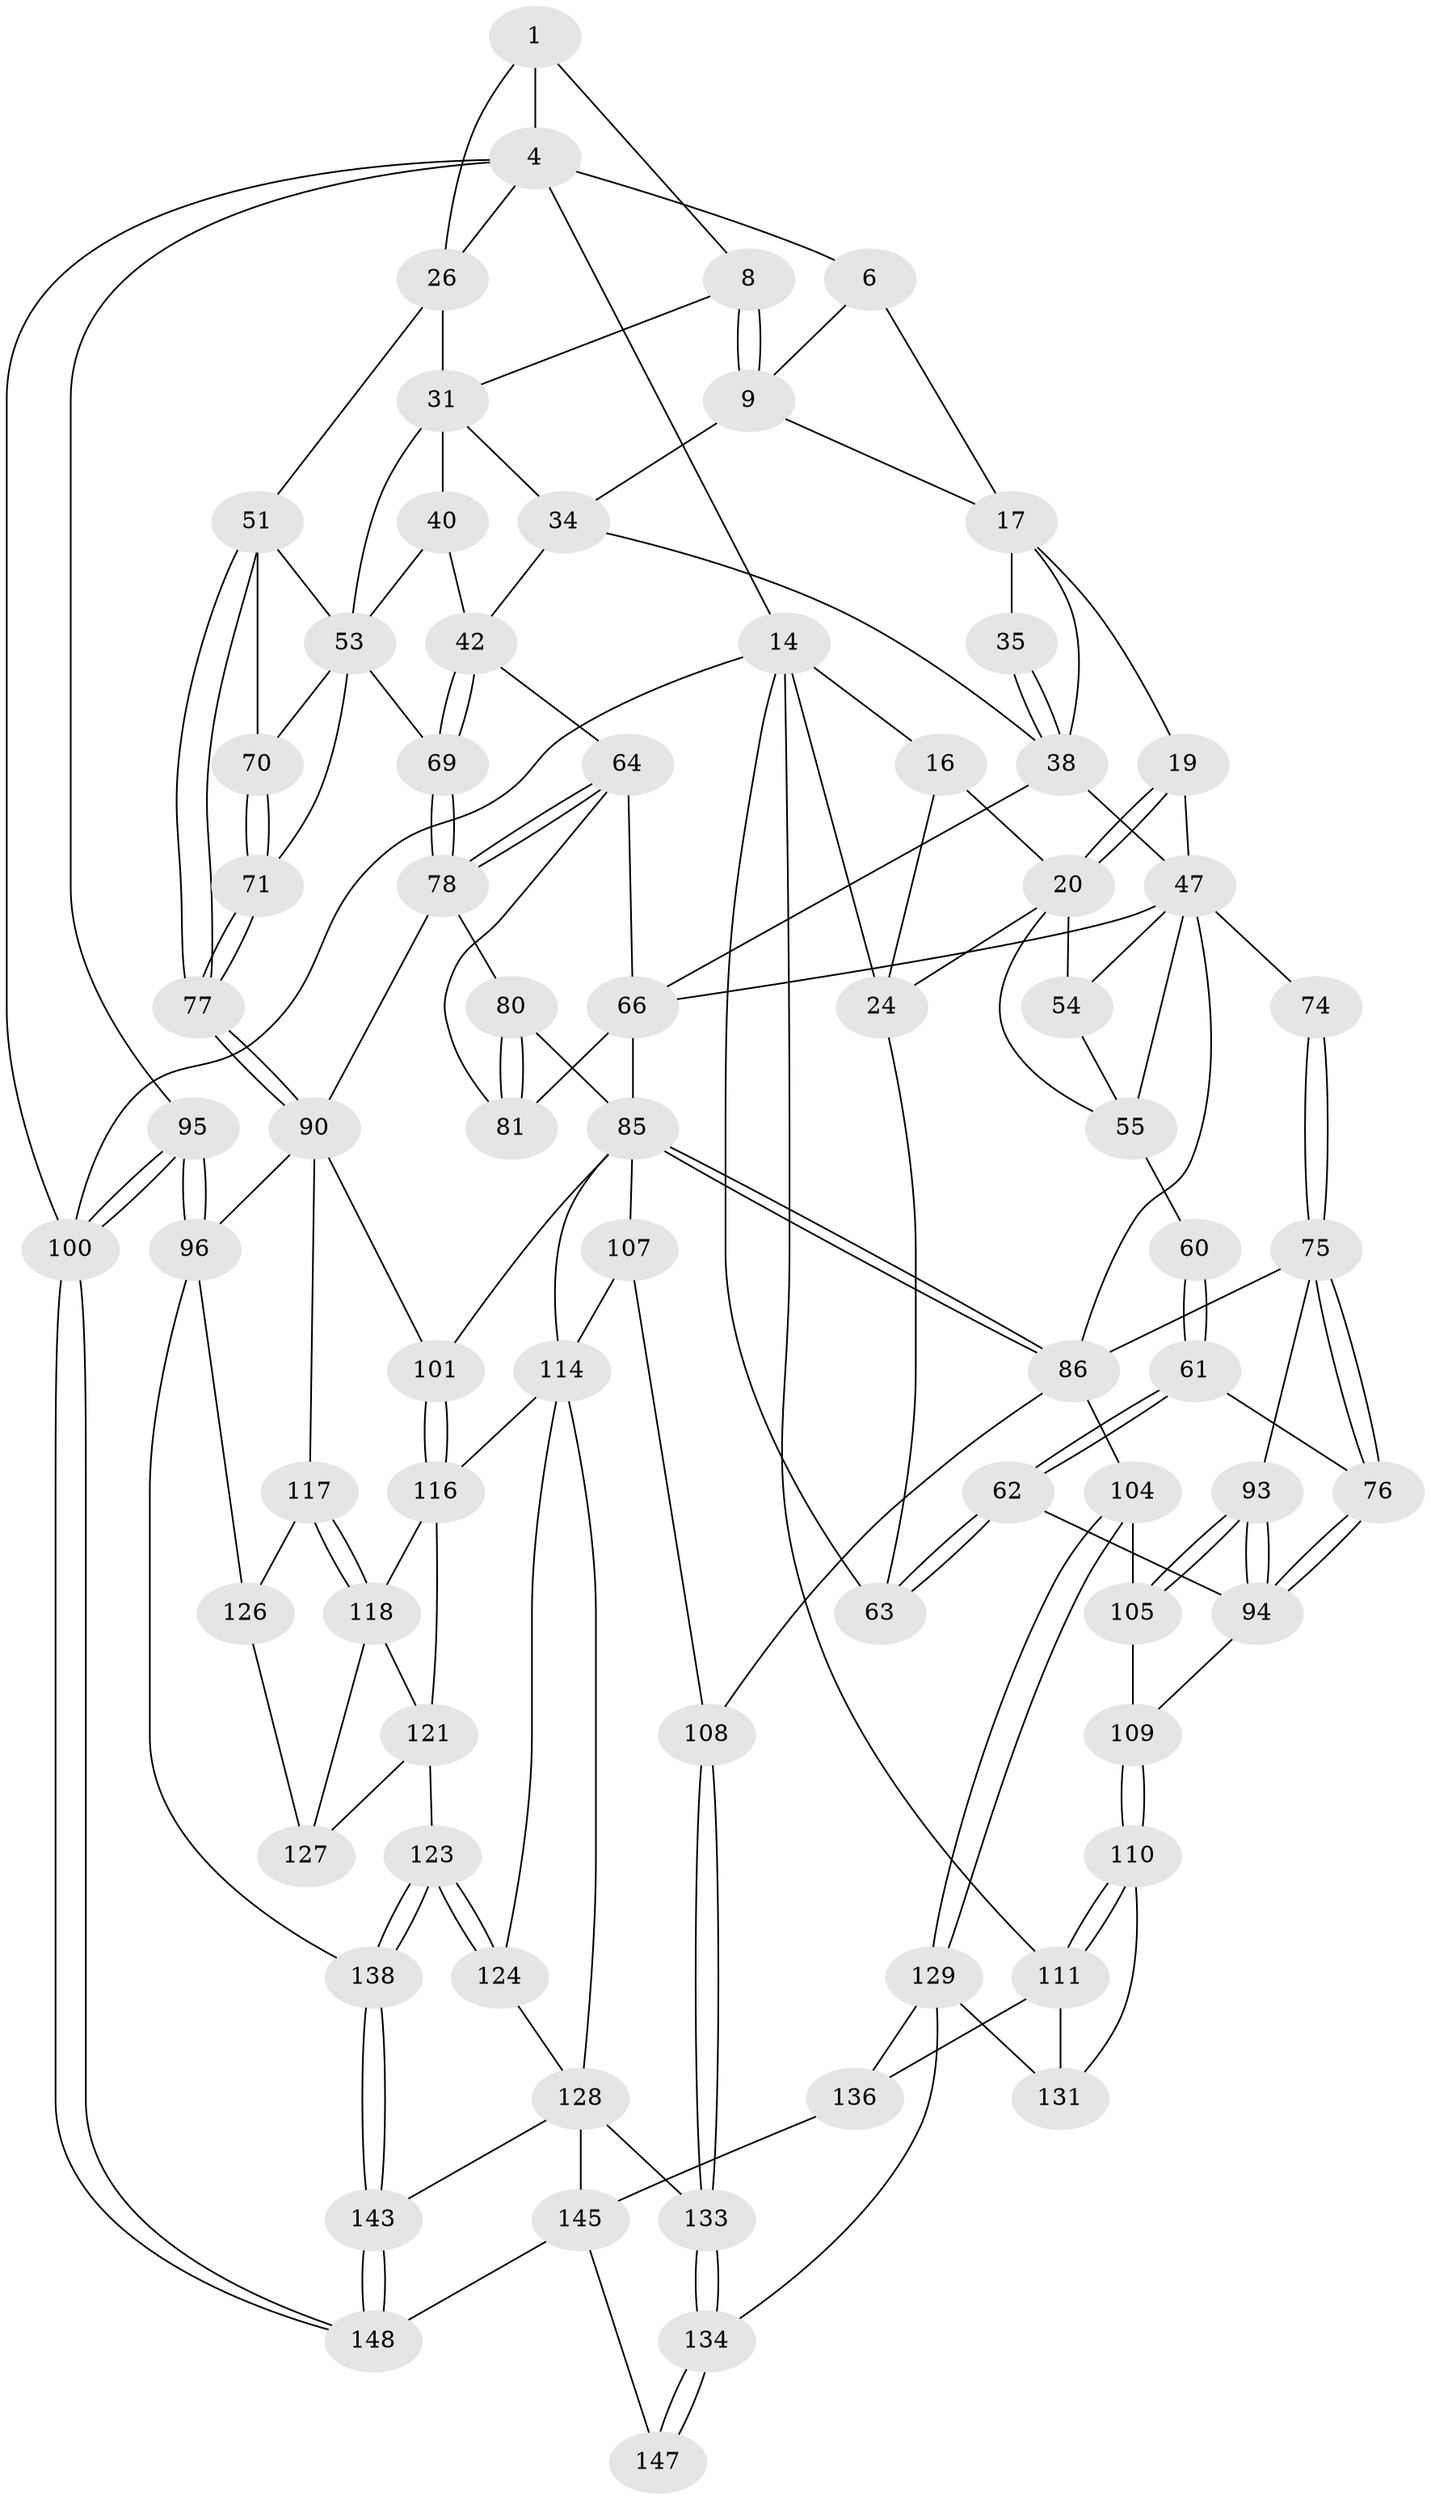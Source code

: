 // original degree distribution, {3: 0.02, 4: 0.21333333333333335, 5: 0.5533333333333333, 6: 0.21333333333333335}
// Generated by graph-tools (version 1.1) at 2025/21/03/04/25 18:21:21]
// undirected, 75 vertices, 172 edges
graph export_dot {
graph [start="1"]
  node [color=gray90,style=filled];
  1 [pos="+0.8640115555436323+0",super="+2+7"];
  4 [pos="+1+0",super="+5+25"];
  6 [pos="+0.7975073548537487+0",super="+10"];
  8 [pos="+0.7496492434894247+0.15687765748665725"];
  9 [pos="+0.6205189667344326+0.03454876487421082",super="+22"];
  14 [pos="+0+0",super="+15+112"];
  16 [pos="+0.18104077731109788+0",super="+21"];
  17 [pos="+0.3510736980514532+0.016723995670076413",super="+23+18"];
  19 [pos="+0.29707152817164384+0.23078794050962562"];
  20 [pos="+0.23534900703991396+0.22480150202653715",super="+28"];
  24 [pos="+0.07193261613035484+0.14513994579030037",super="+30"];
  26 [pos="+1+0.3323368599319286",super="+27"];
  31 [pos="+0.8765386566407799+0.267145243969306",super="+32+44"];
  34 [pos="+0.647913817688487+0.2630918152798178",super="+37"];
  35 [pos="+0.47549934042760855+0.20785389177135996"];
  38 [pos="+0.5354020708003412+0.30949466634994494",super="+45"];
  40 [pos="+0.7451055260751881+0.3375405063180834",super="+41"];
  42 [pos="+0.7340168162642159+0.36120635979001764",super="+43"];
  47 [pos="+0.3846009669666397+0.4503649332990017",super="+72+48"];
  51 [pos="+0.9822702733930284+0.4006908882852183",super="+52"];
  53 [pos="+0.8474775949928638+0.3310086957748355",super="+58"];
  54 [pos="+0.22889895198085414+0.3711685707586386"];
  55 [pos="+0.20072958691878479+0.4096090017270718",super="+56"];
  60 [pos="+0.0743158785972841+0.4431029024824548"];
  61 [pos="+0.021586517739278832+0.5030873375292915"];
  62 [pos="+0+0.5168067409449738"];
  63 [pos="+0+0.4932026060570676"];
  64 [pos="+0.6520119066032667+0.4071587356253574",super="+65"];
  66 [pos="+0.5636083258786784+0.46395832916856034",super="+83"];
  69 [pos="+0.7561417264465968+0.5029537599760838"];
  70 [pos="+0.8561044748251033+0.4287830155521949"];
  71 [pos="+0.8351075540989378+0.5080597823174097"];
  74 [pos="+0.20957574658251119+0.4772210015281432"];
  75 [pos="+0.18130954028579335+0.510788263412174",super="+89"];
  76 [pos="+0.0791904770333358+0.5130912601521842"];
  77 [pos="+0.868228693829421+0.5426670170872687"];
  78 [pos="+0.7162042810578987+0.5177971750377242",super="+79"];
  80 [pos="+0.651426585996108+0.5767981444795122"];
  81 [pos="+0.6405541500140216+0.5623644443938893"];
  85 [pos="+0.4558376699265936+0.5928728453348888",super="+98"];
  86 [pos="+0.4547373932580945+0.594315463494754",super="+103+87"];
  90 [pos="+0.8981741330263258+0.6045344103513306",super="+91+97"];
  93 [pos="+0.23527122055163138+0.6607137298930806"];
  94 [pos="+0.22275663313900948+0.657115634693468",super="+99"];
  95 [pos="+1+0.7005085932751555"];
  96 [pos="+1+0.6955618335063187",super="+137"];
  100 [pos="+1+1"];
  101 [pos="+0.7461507891008595+0.6769482522690653"];
  104 [pos="+0.27747955240839+0.7037545530971097"];
  105 [pos="+0.24368719758129606+0.6812441846096347"];
  107 [pos="+0.5190124139646135+0.7429481335125036"];
  108 [pos="+0.4366792699248852+0.7376181004534358"];
  109 [pos="+0.07310507299393604+0.6860414146040904",super="+113"];
  110 [pos="+0.04640840132767705+0.7967726176267972",super="+132"];
  111 [pos="+0+1",super="+141"];
  114 [pos="+0.6238368849898783+0.731233202287308",super="+120+115"];
  116 [pos="+0.7443884575651416+0.697502714204669",super="+119"];
  117 [pos="+0.9083251435784981+0.7331264117993569"];
  118 [pos="+0.855570470652069+0.7382529529594746",super="+125"];
  121 [pos="+0.7632485298711886+0.7280802712645416",super="+122"];
  123 [pos="+0.7493716619908855+0.865398070231727"];
  124 [pos="+0.6882164153114381+0.8228670105827876"];
  126 [pos="+0.8445699245772377+0.8096131657090124"];
  127 [pos="+0.8267433865595181+0.8032679348018351"];
  128 [pos="+0.6060088448596889+0.8375174504667467",super="+139"];
  129 [pos="+0.2769318285729656+0.7786338788020517",super="+135+130"];
  131 [pos="+0.18685713929291342+0.8121198177874575"];
  133 [pos="+0.4279852928918118+0.8564036437326691"];
  134 [pos="+0.4232907222783139+0.8622401471233075"];
  136 [pos="+0.2584787164780854+0.9830447712154892",super="+142"];
  138 [pos="+0.8042641817836731+1"];
  143 [pos="+0.8043938098901362+1"];
  145 [pos="+0.6048206558868112+0.9533489315209762",super="+149+146"];
  147 [pos="+0.500638746108154+1"];
  148 [pos="+0.8955697259494809+1"];
  1 -- 4;
  1 -- 8;
  1 -- 26;
  4 -- 100;
  4 -- 6;
  4 -- 14;
  4 -- 26;
  4 -- 95;
  6 -- 9;
  6 -- 17;
  8 -- 9;
  8 -- 9;
  8 -- 31;
  9 -- 34;
  9 -- 17;
  14 -- 16;
  14 -- 24 [weight=2];
  14 -- 100;
  14 -- 63;
  14 -- 111;
  16 -- 24;
  16 -- 20;
  17 -- 35 [weight=2];
  17 -- 19;
  17 -- 38;
  19 -- 20;
  19 -- 20;
  19 -- 47;
  20 -- 24;
  20 -- 54;
  20 -- 55;
  24 -- 63;
  26 -- 51;
  26 -- 31;
  31 -- 40 [weight=2];
  31 -- 34;
  31 -- 53;
  34 -- 38;
  34 -- 42;
  35 -- 38;
  35 -- 38;
  38 -- 66;
  38 -- 47 [weight=2];
  40 -- 42;
  40 -- 53;
  42 -- 69;
  42 -- 69;
  42 -- 64;
  47 -- 55;
  47 -- 54;
  47 -- 74 [weight=2];
  47 -- 86;
  47 -- 66;
  51 -- 77;
  51 -- 77;
  51 -- 53;
  51 -- 70;
  53 -- 69;
  53 -- 70;
  53 -- 71;
  54 -- 55;
  55 -- 60 [weight=2];
  60 -- 61;
  60 -- 61;
  61 -- 62;
  61 -- 62;
  61 -- 76;
  62 -- 63;
  62 -- 63;
  62 -- 94;
  64 -- 78;
  64 -- 78;
  64 -- 81;
  64 -- 66;
  66 -- 81;
  66 -- 85;
  69 -- 78;
  69 -- 78;
  70 -- 71;
  70 -- 71;
  71 -- 77;
  71 -- 77;
  74 -- 75;
  74 -- 75;
  75 -- 76;
  75 -- 76;
  75 -- 93;
  75 -- 86 [weight=2];
  76 -- 94;
  76 -- 94;
  77 -- 90;
  77 -- 90;
  78 -- 80;
  78 -- 90;
  80 -- 81;
  80 -- 81;
  80 -- 85;
  85 -- 86;
  85 -- 86;
  85 -- 114;
  85 -- 101;
  85 -- 107;
  86 -- 104;
  86 -- 108;
  90 -- 101;
  90 -- 96;
  90 -- 117;
  93 -- 94;
  93 -- 94;
  93 -- 105;
  93 -- 105;
  94 -- 109;
  95 -- 96;
  95 -- 96;
  95 -- 100;
  95 -- 100;
  96 -- 138;
  96 -- 126;
  100 -- 148;
  100 -- 148;
  101 -- 116;
  101 -- 116;
  104 -- 105;
  104 -- 129;
  104 -- 129;
  105 -- 109;
  107 -- 108;
  107 -- 114;
  108 -- 133;
  108 -- 133;
  109 -- 110 [weight=2];
  109 -- 110;
  110 -- 111;
  110 -- 111;
  110 -- 131;
  111 -- 136;
  111 -- 131;
  114 -- 128;
  114 -- 116;
  114 -- 124;
  116 -- 121;
  116 -- 118;
  117 -- 118;
  117 -- 118;
  117 -- 126;
  118 -- 121;
  118 -- 127;
  121 -- 123;
  121 -- 127;
  123 -- 124;
  123 -- 124;
  123 -- 138;
  123 -- 138;
  124 -- 128;
  126 -- 127;
  128 -- 145 [weight=2];
  128 -- 133;
  128 -- 143;
  129 -- 136 [weight=2];
  129 -- 134;
  129 -- 131;
  133 -- 134;
  133 -- 134;
  134 -- 147;
  134 -- 147;
  136 -- 145;
  138 -- 143;
  138 -- 143;
  143 -- 148;
  143 -- 148;
  145 -- 147 [weight=2];
  145 -- 148;
}
